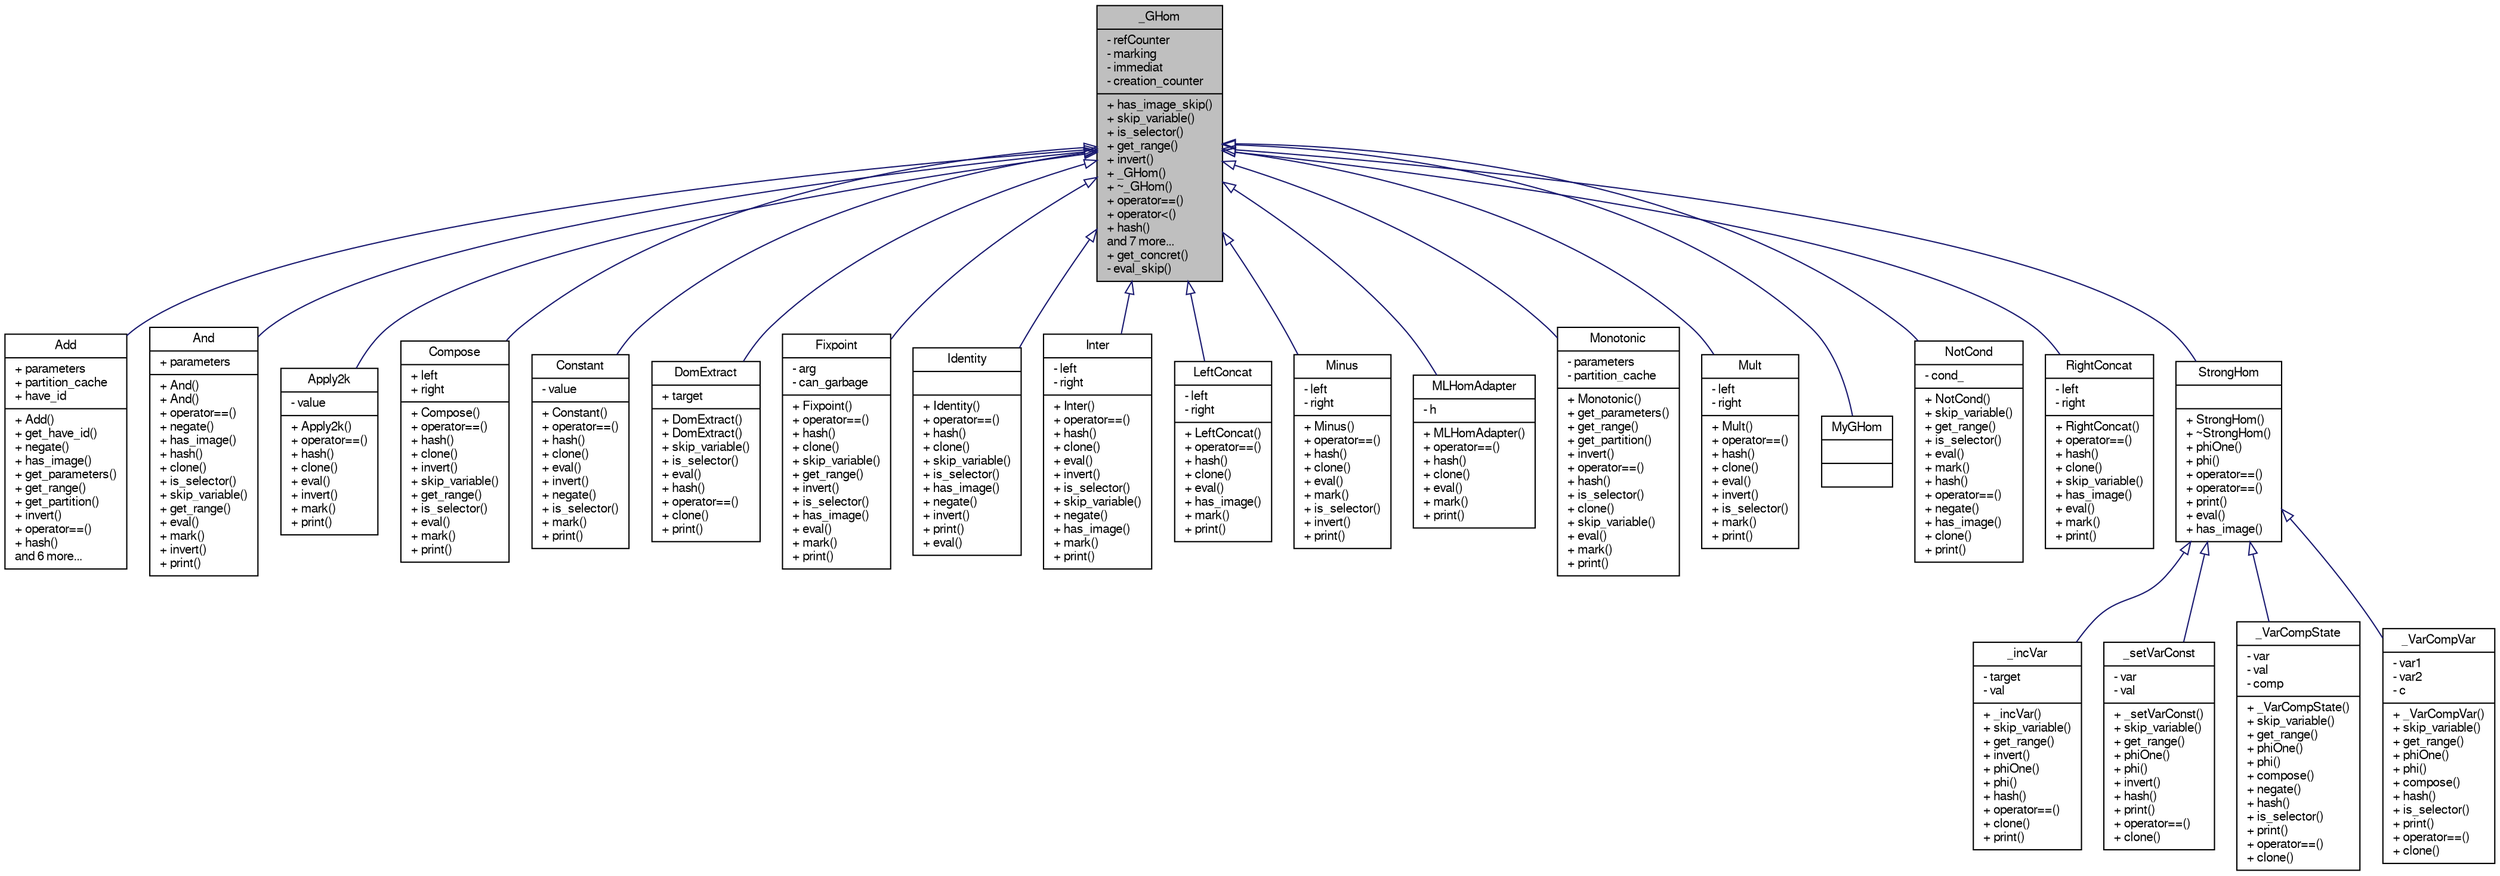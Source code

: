 digraph "_GHom"
{
  edge [fontname="FreeSans",fontsize="10",labelfontname="FreeSans",labelfontsize="10"];
  node [fontname="FreeSans",fontsize="10",shape=record];
  Node1 [label="{_GHom\n|- refCounter\l- marking\l- immediat\l- creation_counter\l|+ has_image_skip()\l+ skip_variable()\l+ is_selector()\l+ get_range()\l+ invert()\l+ _GHom()\l+ ~_GHom()\l+ operator==()\l+ operator\<()\l+ hash()\land 7 more...\l+ get_concret()\l- eval_skip()\l}",height=0.2,width=0.4,color="black", fillcolor="grey75", style="filled" fontcolor="black"];
  Node1 -> Node2 [dir="back",color="midnightblue",fontsize="10",style="solid",arrowtail="onormal",fontname="FreeSans"];
  Node2 [label="{Add\n|+ parameters\l+ partition_cache\l+ have_id\l|+ Add()\l+ get_have_id()\l+ negate()\l+ has_image()\l+ get_parameters()\l+ get_range()\l+ get_partition()\l+ invert()\l+ operator==()\l+ hash()\land 6 more...\l}",height=0.2,width=0.4,color="black", fillcolor="white", style="filled",URL="$classAdd.html"];
  Node1 -> Node3 [dir="back",color="midnightblue",fontsize="10",style="solid",arrowtail="onormal",fontname="FreeSans"];
  Node3 [label="{And\n|+ parameters\l|+ And()\l+ And()\l+ operator==()\l+ negate()\l+ has_image()\l+ hash()\l+ clone()\l+ is_selector()\l+ skip_variable()\l+ get_range()\l+ eval()\l+ mark()\l+ invert()\l+ print()\l}",height=0.2,width=0.4,color="black", fillcolor="white", style="filled",URL="$classAnd.html",tooltip="A commutative composition of n homomorphisms. "];
  Node1 -> Node4 [dir="back",color="midnightblue",fontsize="10",style="solid",arrowtail="onormal",fontname="FreeSans"];
  Node4 [label="{Apply2k\n|- value\l|+ Apply2k()\l+ operator==()\l+ hash()\l+ clone()\l+ eval()\l+ invert()\l+ mark()\l+ print()\l}",height=0.2,width=0.4,color="black", fillcolor="white", style="filled",URL="$classApply2k.html"];
  Node1 -> Node5 [dir="back",color="midnightblue",fontsize="10",style="solid",arrowtail="onormal",fontname="FreeSans"];
  Node5 [label="{Compose\n|+ left\l+ right\l|+ Compose()\l+ operator==()\l+ hash()\l+ clone()\l+ invert()\l+ skip_variable()\l+ get_range()\l+ is_selector()\l+ eval()\l+ mark()\l+ print()\l}",height=0.2,width=0.4,color="black", fillcolor="white", style="filled",URL="$classCompose.html"];
  Node1 -> Node6 [dir="back",color="midnightblue",fontsize="10",style="solid",arrowtail="onormal",fontname="FreeSans"];
  Node6 [label="{Constant\n|- value\l|+ Constant()\l+ operator==()\l+ hash()\l+ clone()\l+ eval()\l+ invert()\l+ negate()\l+ is_selector()\l+ mark()\l+ print()\l}",height=0.2,width=0.4,color="black", fillcolor="white", style="filled",URL="$classConstant.html"];
  Node1 -> Node7 [dir="back",color="midnightblue",fontsize="10",style="solid",arrowtail="onormal",fontname="FreeSans"];
  Node7 [label="{DomExtract\n|+ target\l|+ DomExtract()\l+ DomExtract()\l+ skip_variable()\l+ is_selector()\l+ eval()\l+ hash()\l+ operator==()\l+ clone()\l+ print()\l}",height=0.2,width=0.4,color="black", fillcolor="white", style="filled",URL="$classDomExtract.html",tooltip="Extractor of variable domains for invert computations. "];
  Node1 -> Node8 [dir="back",color="midnightblue",fontsize="10",style="solid",arrowtail="onormal",fontname="FreeSans"];
  Node8 [label="{Fixpoint\n|- arg\l- can_garbage\l|+ Fixpoint()\l+ operator==()\l+ hash()\l+ clone()\l+ skip_variable()\l+ get_range()\l+ invert()\l+ is_selector()\l+ has_image()\l+ eval()\l+ mark()\l+ print()\l}",height=0.2,width=0.4,color="black", fillcolor="white", style="filled",URL="$classFixpoint.html"];
  Node1 -> Node9 [dir="back",color="midnightblue",fontsize="10",style="solid",arrowtail="onormal",fontname="FreeSans"];
  Node9 [label="{Identity\n||+ Identity()\l+ operator==()\l+ hash()\l+ clone()\l+ skip_variable()\l+ is_selector()\l+ has_image()\l+ negate()\l+ invert()\l+ print()\l+ eval()\l}",height=0.2,width=0.4,color="black", fillcolor="white", style="filled",URL="$classIdentity.html"];
  Node1 -> Node10 [dir="back",color="midnightblue",fontsize="10",style="solid",arrowtail="onormal",fontname="FreeSans"];
  Node10 [label="{Inter\n|- left\l- right\l|+ Inter()\l+ operator==()\l+ hash()\l+ clone()\l+ eval()\l+ invert()\l+ is_selector()\l+ skip_variable()\l+ negate()\l+ has_image()\l+ mark()\l+ print()\l}",height=0.2,width=0.4,color="black", fillcolor="white", style="filled",URL="$classInter.html"];
  Node1 -> Node11 [dir="back",color="midnightblue",fontsize="10",style="solid",arrowtail="onormal",fontname="FreeSans"];
  Node11 [label="{LeftConcat\n|- left\l- right\l|+ LeftConcat()\l+ operator==()\l+ hash()\l+ clone()\l+ eval()\l+ has_image()\l+ mark()\l+ print()\l}",height=0.2,width=0.4,color="black", fillcolor="white", style="filled",URL="$classLeftConcat.html"];
  Node1 -> Node12 [dir="back",color="midnightblue",fontsize="10",style="solid",arrowtail="onormal",fontname="FreeSans"];
  Node12 [label="{Minus\n|- left\l- right\l|+ Minus()\l+ operator==()\l+ hash()\l+ clone()\l+ eval()\l+ mark()\l+ is_selector()\l+ invert()\l+ print()\l}",height=0.2,width=0.4,color="black", fillcolor="white", style="filled",URL="$classMinus.html"];
  Node1 -> Node13 [dir="back",color="midnightblue",fontsize="10",style="solid",arrowtail="onormal",fontname="FreeSans"];
  Node13 [label="{MLHomAdapter\n|- h\l|+ MLHomAdapter()\l+ operator==()\l+ hash()\l+ clone()\l+ eval()\l+ mark()\l+ print()\l}",height=0.2,width=0.4,color="black", fillcolor="white", style="filled",URL="$classMLHomAdapter.html"];
  Node1 -> Node14 [dir="back",color="midnightblue",fontsize="10",style="solid",arrowtail="onormal",fontname="FreeSans"];
  Node14 [label="{Monotonic\n|- parameters\l- partition_cache\l|+ Monotonic()\l+ get_parameters()\l+ get_range()\l+ get_partition()\l+ invert()\l+ operator==()\l+ hash()\l+ is_selector()\l+ clone()\l+ skip_variable()\l+ eval()\l+ mark()\l+ print()\l}",height=0.2,width=0.4,color="black", fillcolor="white", style="filled",URL="$classMonotonic.html"];
  Node1 -> Node15 [dir="back",color="midnightblue",fontsize="10",style="solid",arrowtail="onormal",fontname="FreeSans"];
  Node15 [label="{Mult\n|- left\l- right\l|+ Mult()\l+ operator==()\l+ hash()\l+ clone()\l+ eval()\l+ invert()\l+ is_selector()\l+ mark()\l+ print()\l}",height=0.2,width=0.4,color="black", fillcolor="white", style="filled",URL="$classMult.html"];
  Node1 -> Node16 [dir="back",color="midnightblue",fontsize="10",style="solid",arrowtail="onormal",fontname="FreeSans"];
  Node16 [label="{MyGHom\n||}",height=0.2,width=0.4,color="black", fillcolor="white", style="filled",URL="$classMyGHom.html",tooltip="Unknown function for this class. "];
  Node1 -> Node17 [dir="back",color="midnightblue",fontsize="10",style="solid",arrowtail="onormal",fontname="FreeSans"];
  Node17 [label="{NotCond\n|- cond_\l|+ NotCond()\l+ skip_variable()\l+ get_range()\l+ is_selector()\l+ eval()\l+ mark()\l+ hash()\l+ operator==()\l+ negate()\l+ has_image()\l+ clone()\l+ print()\l}",height=0.2,width=0.4,color="black", fillcolor="white", style="filled",URL="$classNotCond.html"];
  Node1 -> Node18 [dir="back",color="midnightblue",fontsize="10",style="solid",arrowtail="onormal",fontname="FreeSans"];
  Node18 [label="{RightConcat\n|- left\l- right\l|+ RightConcat()\l+ operator==()\l+ hash()\l+ clone()\l+ skip_variable()\l+ has_image()\l+ eval()\l+ mark()\l+ print()\l}",height=0.2,width=0.4,color="black", fillcolor="white", style="filled",URL="$classRightConcat.html"];
  Node1 -> Node19 [dir="back",color="midnightblue",fontsize="10",style="solid",arrowtail="onormal",fontname="FreeSans"];
  Node19 [label="{StrongHom\n||+ StrongHom()\l+ ~StrongHom()\l+ phiOne()\l+ phi()\l+ operator==()\l+ operator==()\l+ print()\l+ eval()\l+ has_image()\l}",height=0.2,width=0.4,color="black", fillcolor="white", style="filled",URL="$classStrongHom.html",tooltip="The abstract base class for user defined operations. "];
  Node19 -> Node20 [dir="back",color="midnightblue",fontsize="10",style="solid",arrowtail="onormal",fontname="FreeSans"];
  Node20 [label="{_incVar\n|- target\l- val\l|+ _incVar()\l+ skip_variable()\l+ get_range()\l+ invert()\l+ phiOne()\l+ phi()\l+ hash()\l+ operator==()\l+ clone()\l+ print()\l}",height=0.2,width=0.4,color="black", fillcolor="white", style="filled",URL="$class__incVar.html"];
  Node19 -> Node21 [dir="back",color="midnightblue",fontsize="10",style="solid",arrowtail="onormal",fontname="FreeSans"];
  Node21 [label="{_setVarConst\n|- var\l- val\l|+ _setVarConst()\l+ skip_variable()\l+ get_range()\l+ phiOne()\l+ phi()\l+ invert()\l+ hash()\l+ print()\l+ operator==()\l+ clone()\l}",height=0.2,width=0.4,color="black", fillcolor="white", style="filled",URL="$class__setVarConst.html"];
  Node19 -> Node22 [dir="back",color="midnightblue",fontsize="10",style="solid",arrowtail="onormal",fontname="FreeSans"];
  Node22 [label="{_VarCompState\n|- var\l- val\l- comp\l|+ _VarCompState()\l+ skip_variable()\l+ get_range()\l+ phiOne()\l+ phi()\l+ compose()\l+ negate()\l+ hash()\l+ is_selector()\l+ print()\l+ operator==()\l+ clone()\l}",height=0.2,width=0.4,color="black", fillcolor="white", style="filled",URL="$class__VarCompState.html"];
  Node19 -> Node23 [dir="back",color="midnightblue",fontsize="10",style="solid",arrowtail="onormal",fontname="FreeSans"];
  Node23 [label="{_VarCompVar\n|- var1\l- var2\l- c\l|+ _VarCompVar()\l+ skip_variable()\l+ get_range()\l+ phiOne()\l+ phi()\l+ compose()\l+ hash()\l+ is_selector()\l+ print()\l+ operator==()\l+ clone()\l}",height=0.2,width=0.4,color="black", fillcolor="white", style="filled",URL="$class__VarCompVar.html"];
}
